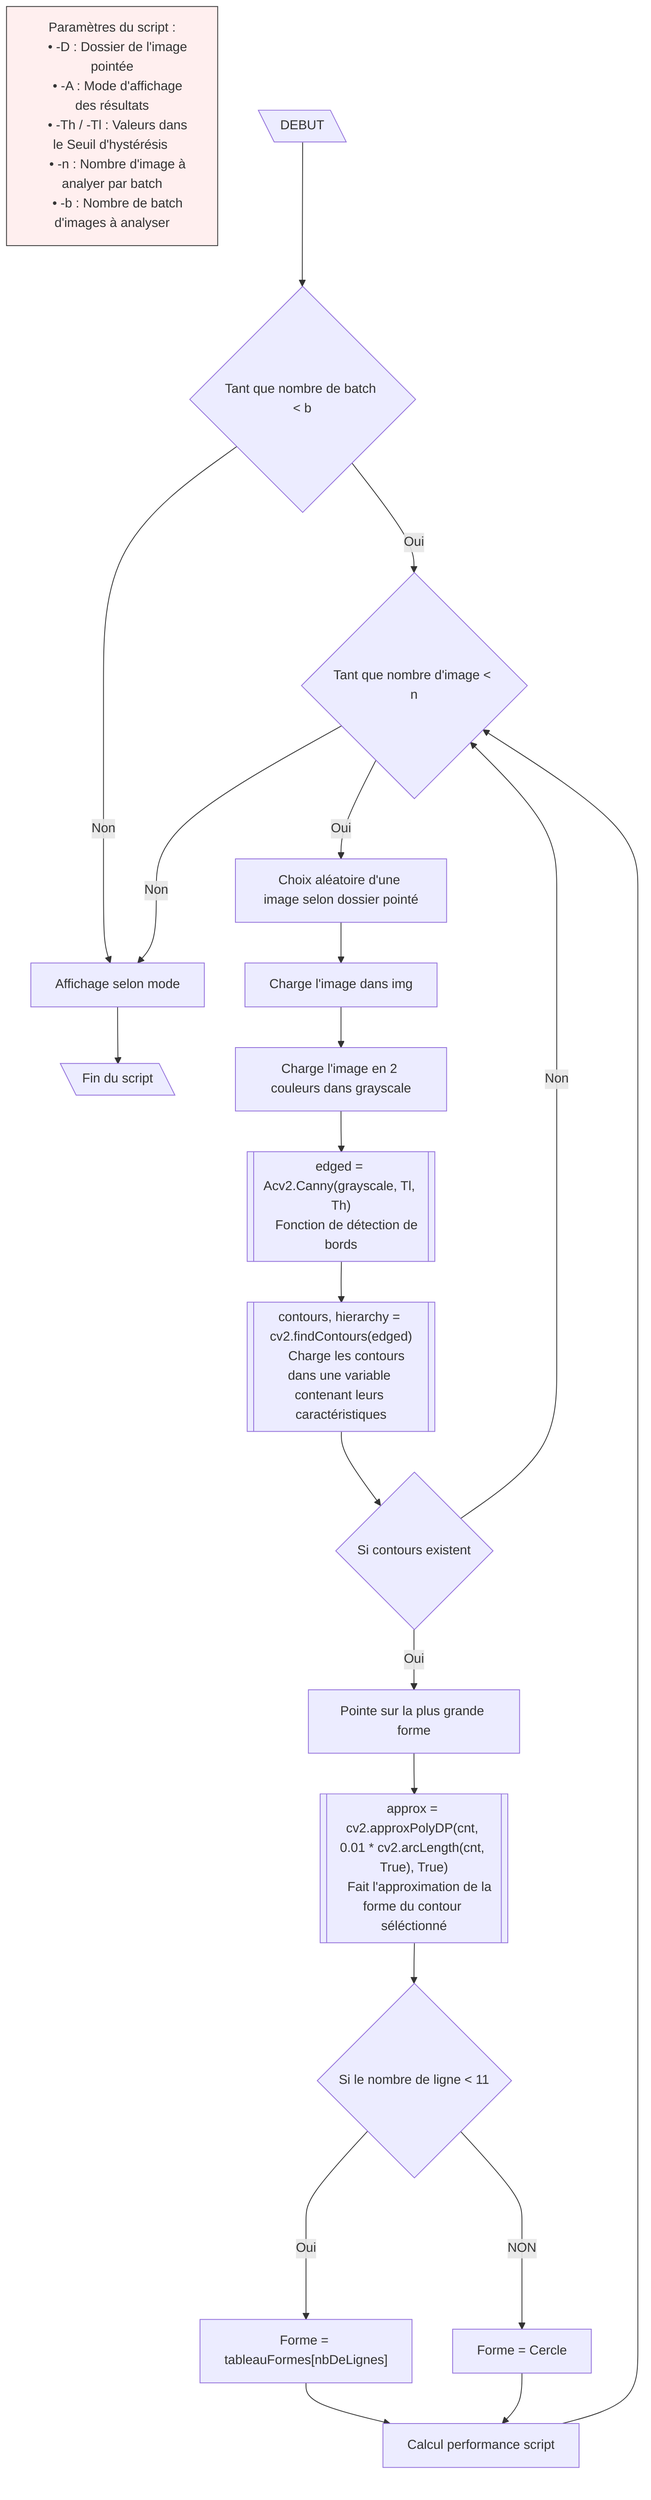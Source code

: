 flowchart TD
    style P fill:#f111,stroke:#333,stroke-width:1px

    P["Paramètres du script :
    • -D : Dossier de l'image pointée
    • -A : Mode d'affichage des résultats
    • -Th / -Tl : Valeurs dans le Seuil d'hystérésis 
    • -n : Nombre d'image à analyer par batch
    • -b : Nombre de batch d'images à analyser"]
    
    DEBUT[\DEBUT\]
    FOR1{"Tant que nombre de batch < b"} --->|Non| L["Affichage selon mode"] --> FIN
    FOR2{"Tant que nombre d'image < n"} --->|Non| L
    FIN[\Fin du script\]

    A["Choix aléatoire d'une image selon dossier pointé"]
    B[Charge l'image dans img]
    C[Charge l'image en 2 couleurs dans grayscale]
    D[["edged = Acv2.Canny(grayscale, Tl, Th)
    Fonction de détection de bords"]]
    E[["contours, hierarchy = cv2.findContours(edged)
    Charge les contours dans une variable contenant leurs caractéristiques "]]
    DEBUT --> FOR1 -->|Oui| FOR2 -->|Oui| A --> B --> C --> D --> E --> SICNT

    SICNT{Si contours existent} 
    SICNT -->|Oui| F[Pointe sur la plus grande forme]
    SICNT ---->|Non| FOR2
    F --> G[["approx = cv2.approxPolyDP(cnt, 0.01 * cv2.arcLength(cnt, True), True)
    Fait l'approximation de la forme du contour séléctionné"]]
    G --> H{"Si le nombre de ligne < 11"}
    H -->|Oui| I["Forme = tableauFormes[nbDeLignes]"]
    H ---->|NON| CERCLE["Forme = Cercle"]

    I & CERCLE --> K["Calcul performance script"] --> FOR2